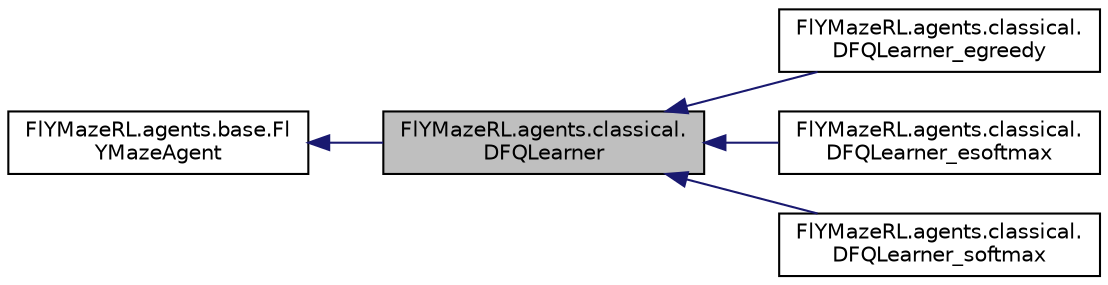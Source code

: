 digraph "FlYMazeRL.agents.classical.DFQLearner"
{
 // LATEX_PDF_SIZE
  edge [fontname="Helvetica",fontsize="10",labelfontname="Helvetica",labelfontsize="10"];
  node [fontname="Helvetica",fontsize="10",shape=record];
  rankdir="LR";
  Node1 [label="FlYMazeRL.agents.classical.\lDFQLearner",height=0.2,width=0.4,color="black", fillcolor="grey75", style="filled", fontcolor="black",tooltip=" "];
  Node2 -> Node1 [dir="back",color="midnightblue",fontsize="10",style="solid",fontname="Helvetica"];
  Node2 [label="FlYMazeRL.agents.base.Fl\lYMazeAgent",height=0.2,width=0.4,color="black", fillcolor="white", style="filled",URL="$d8/d62/class_fl_y_maze_r_l_1_1agents_1_1base_1_1_fl_y_maze_agent.html",tooltip=" "];
  Node1 -> Node3 [dir="back",color="midnightblue",fontsize="10",style="solid",fontname="Helvetica"];
  Node3 [label="FlYMazeRL.agents.classical.\lDFQLearner_egreedy",height=0.2,width=0.4,color="black", fillcolor="white", style="filled",URL="$d7/ddb/class_fl_y_maze_r_l_1_1agents_1_1classical_1_1_d_f_q_learner__egreedy.html",tooltip=" "];
  Node1 -> Node4 [dir="back",color="midnightblue",fontsize="10",style="solid",fontname="Helvetica"];
  Node4 [label="FlYMazeRL.agents.classical.\lDFQLearner_esoftmax",height=0.2,width=0.4,color="black", fillcolor="white", style="filled",URL="$da/df7/class_fl_y_maze_r_l_1_1agents_1_1classical_1_1_d_f_q_learner__esoftmax.html",tooltip=" "];
  Node1 -> Node5 [dir="back",color="midnightblue",fontsize="10",style="solid",fontname="Helvetica"];
  Node5 [label="FlYMazeRL.agents.classical.\lDFQLearner_softmax",height=0.2,width=0.4,color="black", fillcolor="white", style="filled",URL="$dd/d13/class_fl_y_maze_r_l_1_1agents_1_1classical_1_1_d_f_q_learner__softmax.html",tooltip=" "];
}
